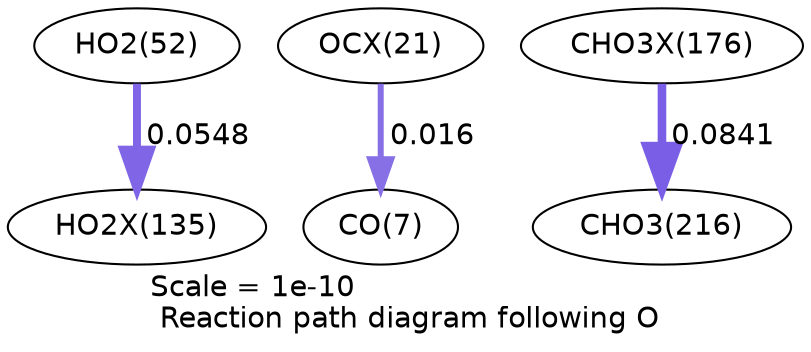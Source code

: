 digraph reaction_paths {
center=1;
s21 -> s52[fontname="Helvetica", penwidth=3.81, arrowsize=1.9, color="0.7, 0.555, 0.9"
, label=" 0.0548"];
s33 -> s9[fontname="Helvetica", penwidth=2.88, arrowsize=1.44, color="0.7, 0.516, 0.9"
, label=" 0.016"];
s57 -> s29[fontname="Helvetica", penwidth=4.13, arrowsize=2.07, color="0.7, 0.584, 0.9"
, label=" 0.0841"];
s9 [ fontname="Helvetica", label="CO(7)"];
s21 [ fontname="Helvetica", label="HO2(52)"];
s29 [ fontname="Helvetica", label="CHO3(216)"];
s33 [ fontname="Helvetica", label="OCX(21)"];
s52 [ fontname="Helvetica", label="HO2X(135)"];
s57 [ fontname="Helvetica", label="CHO3X(176)"];
 label = "Scale = 1e-10\l Reaction path diagram following O";
 fontname = "Helvetica";
}
